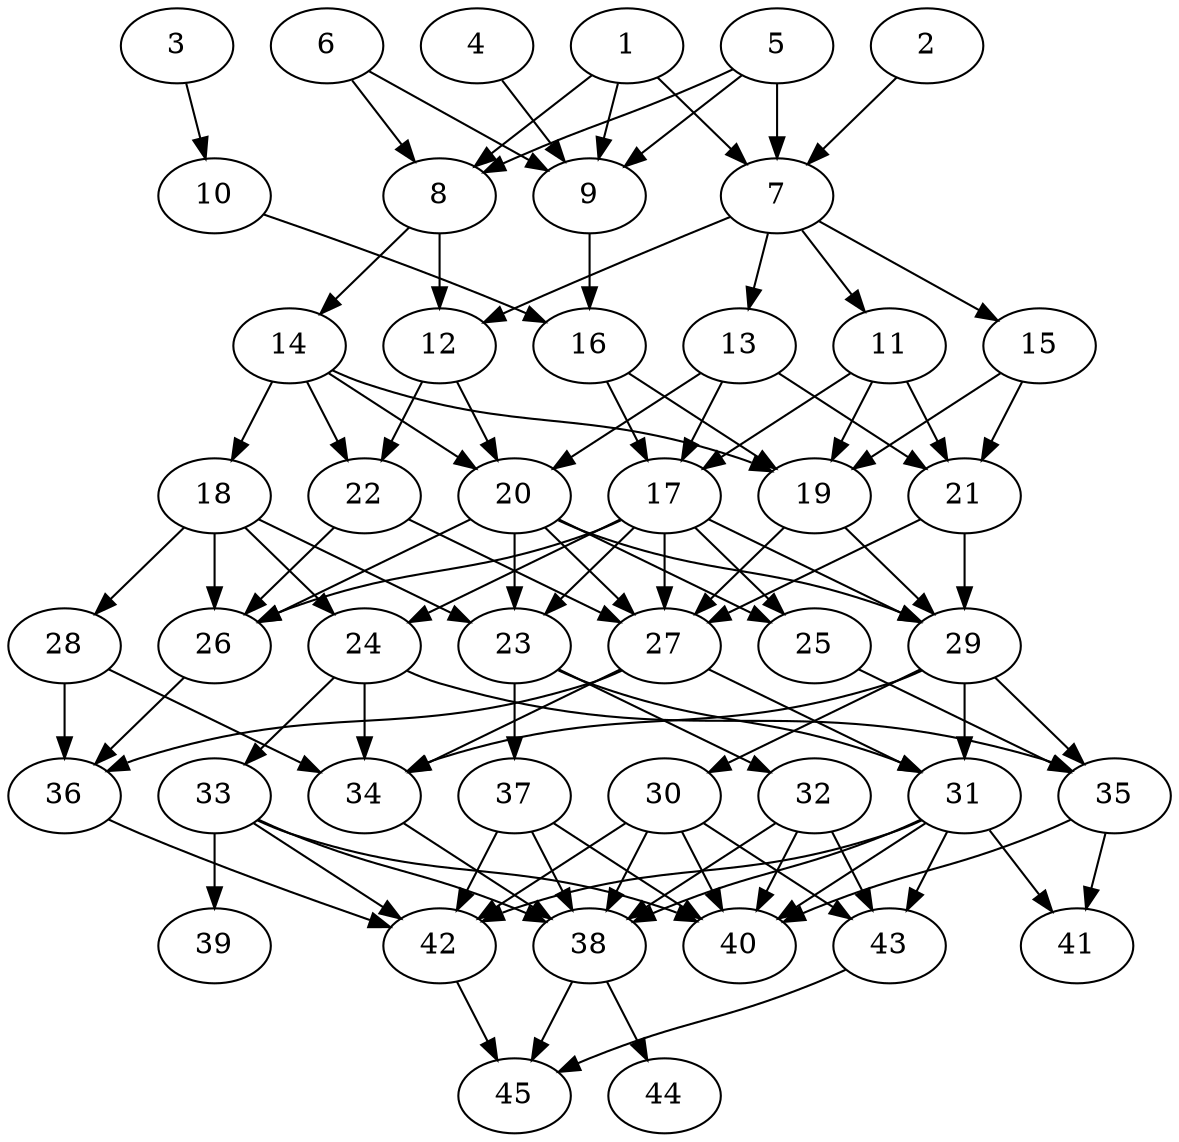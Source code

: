 // DAG automatically generated by daggen at Tue Aug  6 16:31:44 2019
// ./daggen --dot -n 45 --ccr 0.3 --fat 0.5 --regular 0.5 --density 0.8 --mindata 5242880 --maxdata 52428800 
digraph G {
  1 [size="138567680", alpha="0.14", expect_size="41570304"] 
  1 -> 7 [size ="41570304"]
  1 -> 8 [size ="41570304"]
  1 -> 9 [size ="41570304"]
  2 [size="67396267", alpha="0.10", expect_size="20218880"] 
  2 -> 7 [size ="20218880"]
  3 [size="135662933", alpha="0.08", expect_size="40698880"] 
  3 -> 10 [size ="40698880"]
  4 [size="120678400", alpha="0.11", expect_size="36203520"] 
  4 -> 9 [size ="36203520"]
  5 [size="142114133", alpha="0.05", expect_size="42634240"] 
  5 -> 7 [size ="42634240"]
  5 -> 8 [size ="42634240"]
  5 -> 9 [size ="42634240"]
  6 [size="82472960", alpha="0.10", expect_size="24741888"] 
  6 -> 8 [size ="24741888"]
  6 -> 9 [size ="24741888"]
  7 [size="80029013", alpha="0.02", expect_size="24008704"] 
  7 -> 11 [size ="24008704"]
  7 -> 12 [size ="24008704"]
  7 -> 13 [size ="24008704"]
  7 -> 15 [size ="24008704"]
  8 [size="174219947", alpha="0.14", expect_size="52265984"] 
  8 -> 12 [size ="52265984"]
  8 -> 14 [size ="52265984"]
  9 [size="47738880", alpha="0.06", expect_size="14321664"] 
  9 -> 16 [size ="14321664"]
  10 [size="156975787", alpha="0.17", expect_size="47092736"] 
  10 -> 16 [size ="47092736"]
  11 [size="91624107", alpha="0.13", expect_size="27487232"] 
  11 -> 17 [size ="27487232"]
  11 -> 19 [size ="27487232"]
  11 -> 21 [size ="27487232"]
  12 [size="43048960", alpha="0.00", expect_size="12914688"] 
  12 -> 20 [size ="12914688"]
  12 -> 22 [size ="12914688"]
  13 [size="123914240", alpha="0.12", expect_size="37174272"] 
  13 -> 17 [size ="37174272"]
  13 -> 20 [size ="37174272"]
  13 -> 21 [size ="37174272"]
  14 [size="27842560", alpha="0.13", expect_size="8352768"] 
  14 -> 18 [size ="8352768"]
  14 -> 19 [size ="8352768"]
  14 -> 20 [size ="8352768"]
  14 -> 22 [size ="8352768"]
  15 [size="113554773", alpha="0.15", expect_size="34066432"] 
  15 -> 19 [size ="34066432"]
  15 -> 21 [size ="34066432"]
  16 [size="152920747", alpha="0.14", expect_size="45876224"] 
  16 -> 17 [size ="45876224"]
  16 -> 19 [size ="45876224"]
  17 [size="71877973", alpha="0.12", expect_size="21563392"] 
  17 -> 23 [size ="21563392"]
  17 -> 24 [size ="21563392"]
  17 -> 25 [size ="21563392"]
  17 -> 26 [size ="21563392"]
  17 -> 27 [size ="21563392"]
  17 -> 29 [size ="21563392"]
  18 [size="85186560", alpha="0.13", expect_size="25555968"] 
  18 -> 23 [size ="25555968"]
  18 -> 24 [size ="25555968"]
  18 -> 26 [size ="25555968"]
  18 -> 28 [size ="25555968"]
  19 [size="40041813", alpha="0.04", expect_size="12012544"] 
  19 -> 27 [size ="12012544"]
  19 -> 29 [size ="12012544"]
  20 [size="90692267", alpha="0.15", expect_size="27207680"] 
  20 -> 23 [size ="27207680"]
  20 -> 25 [size ="27207680"]
  20 -> 26 [size ="27207680"]
  20 -> 27 [size ="27207680"]
  20 -> 29 [size ="27207680"]
  21 [size="68635307", alpha="0.00", expect_size="20590592"] 
  21 -> 27 [size ="20590592"]
  21 -> 29 [size ="20590592"]
  22 [size="168506027", alpha="0.12", expect_size="50551808"] 
  22 -> 26 [size ="50551808"]
  22 -> 27 [size ="50551808"]
  23 [size="170219520", alpha="0.20", expect_size="51065856"] 
  23 -> 31 [size ="51065856"]
  23 -> 32 [size ="51065856"]
  23 -> 37 [size ="51065856"]
  24 [size="110219947", alpha="0.20", expect_size="33065984"] 
  24 -> 33 [size ="33065984"]
  24 -> 34 [size ="33065984"]
  24 -> 35 [size ="33065984"]
  25 [size="52602880", alpha="0.16", expect_size="15780864"] 
  25 -> 35 [size ="15780864"]
  26 [size="170536960", alpha="0.00", expect_size="51161088"] 
  26 -> 36 [size ="51161088"]
  27 [size="119732907", alpha="0.13", expect_size="35919872"] 
  27 -> 31 [size ="35919872"]
  27 -> 34 [size ="35919872"]
  27 -> 36 [size ="35919872"]
  28 [size="60218027", alpha="0.05", expect_size="18065408"] 
  28 -> 34 [size ="18065408"]
  28 -> 36 [size ="18065408"]
  29 [size="163157333", alpha="0.01", expect_size="48947200"] 
  29 -> 30 [size ="48947200"]
  29 -> 31 [size ="48947200"]
  29 -> 34 [size ="48947200"]
  29 -> 35 [size ="48947200"]
  30 [size="38621867", alpha="0.15", expect_size="11586560"] 
  30 -> 38 [size ="11586560"]
  30 -> 40 [size ="11586560"]
  30 -> 42 [size ="11586560"]
  30 -> 43 [size ="11586560"]
  31 [size="153036800", alpha="0.18", expect_size="45911040"] 
  31 -> 38 [size ="45911040"]
  31 -> 40 [size ="45911040"]
  31 -> 41 [size ="45911040"]
  31 -> 42 [size ="45911040"]
  31 -> 43 [size ="45911040"]
  32 [size="155641173", alpha="0.05", expect_size="46692352"] 
  32 -> 38 [size ="46692352"]
  32 -> 40 [size ="46692352"]
  32 -> 43 [size ="46692352"]
  33 [size="96354987", alpha="0.05", expect_size="28906496"] 
  33 -> 38 [size ="28906496"]
  33 -> 39 [size ="28906496"]
  33 -> 40 [size ="28906496"]
  33 -> 42 [size ="28906496"]
  34 [size="93368320", alpha="0.06", expect_size="28010496"] 
  34 -> 38 [size ="28010496"]
  35 [size="92600320", alpha="0.00", expect_size="27780096"] 
  35 -> 40 [size ="27780096"]
  35 -> 41 [size ="27780096"]
  36 [size="61405867", alpha="0.11", expect_size="18421760"] 
  36 -> 42 [size ="18421760"]
  37 [size="64778240", alpha="0.09", expect_size="19433472"] 
  37 -> 38 [size ="19433472"]
  37 -> 40 [size ="19433472"]
  37 -> 42 [size ="19433472"]
  38 [size="165273600", alpha="0.15", expect_size="49582080"] 
  38 -> 44 [size ="49582080"]
  38 -> 45 [size ="49582080"]
  39 [size="47779840", alpha="0.04", expect_size="14333952"] 
  40 [size="57128960", alpha="0.03", expect_size="17138688"] 
  41 [size="18251093", alpha="0.08", expect_size="5475328"] 
  42 [size="162587307", alpha="0.12", expect_size="48776192"] 
  42 -> 45 [size ="48776192"]
  43 [size="43847680", alpha="0.16", expect_size="13154304"] 
  43 -> 45 [size ="13154304"]
  44 [size="83049813", alpha="0.11", expect_size="24914944"] 
  45 [size="133266773", alpha="0.11", expect_size="39980032"] 
}
